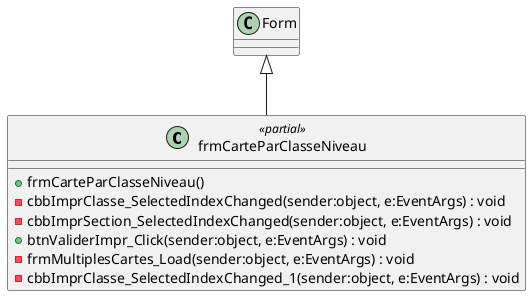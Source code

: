 @startuml
class frmCarteParClasseNiveau <<partial>> {
    + frmCarteParClasseNiveau()
    - cbbImprClasse_SelectedIndexChanged(sender:object, e:EventArgs) : void
    - cbbImprSection_SelectedIndexChanged(sender:object, e:EventArgs) : void
    + btnValiderImpr_Click(sender:object, e:EventArgs) : void
    - frmMultiplesCartes_Load(sender:object, e:EventArgs) : void
    - cbbImprClasse_SelectedIndexChanged_1(sender:object, e:EventArgs) : void
}
Form <|-- frmCarteParClasseNiveau
@enduml
